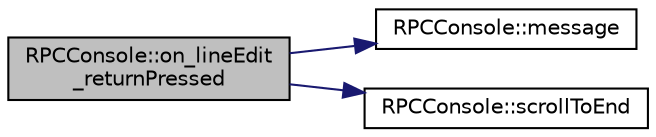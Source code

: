 digraph "RPCConsole::on_lineEdit_returnPressed"
{
  edge [fontname="Helvetica",fontsize="10",labelfontname="Helvetica",labelfontsize="10"];
  node [fontname="Helvetica",fontsize="10",shape=record];
  rankdir="LR";
  Node81 [label="RPCConsole::on_lineEdit\l_returnPressed",height=0.2,width=0.4,color="black", fillcolor="grey75", style="filled", fontcolor="black"];
  Node81 -> Node82 [color="midnightblue",fontsize="10",style="solid",fontname="Helvetica"];
  Node82 [label="RPCConsole::message",height=0.2,width=0.4,color="black", fillcolor="white", style="filled",URL="$d7/de8/class_r_p_c_console.html#ad7a93a587a78b0080a930bd325460b20"];
  Node81 -> Node83 [color="midnightblue",fontsize="10",style="solid",fontname="Helvetica"];
  Node83 [label="RPCConsole::scrollToEnd",height=0.2,width=0.4,color="black", fillcolor="white", style="filled",URL="$d7/de8/class_r_p_c_console.html#aaea18a980de27ecf7d358158d44887d2",tooltip="Scroll console view to end. "];
}
